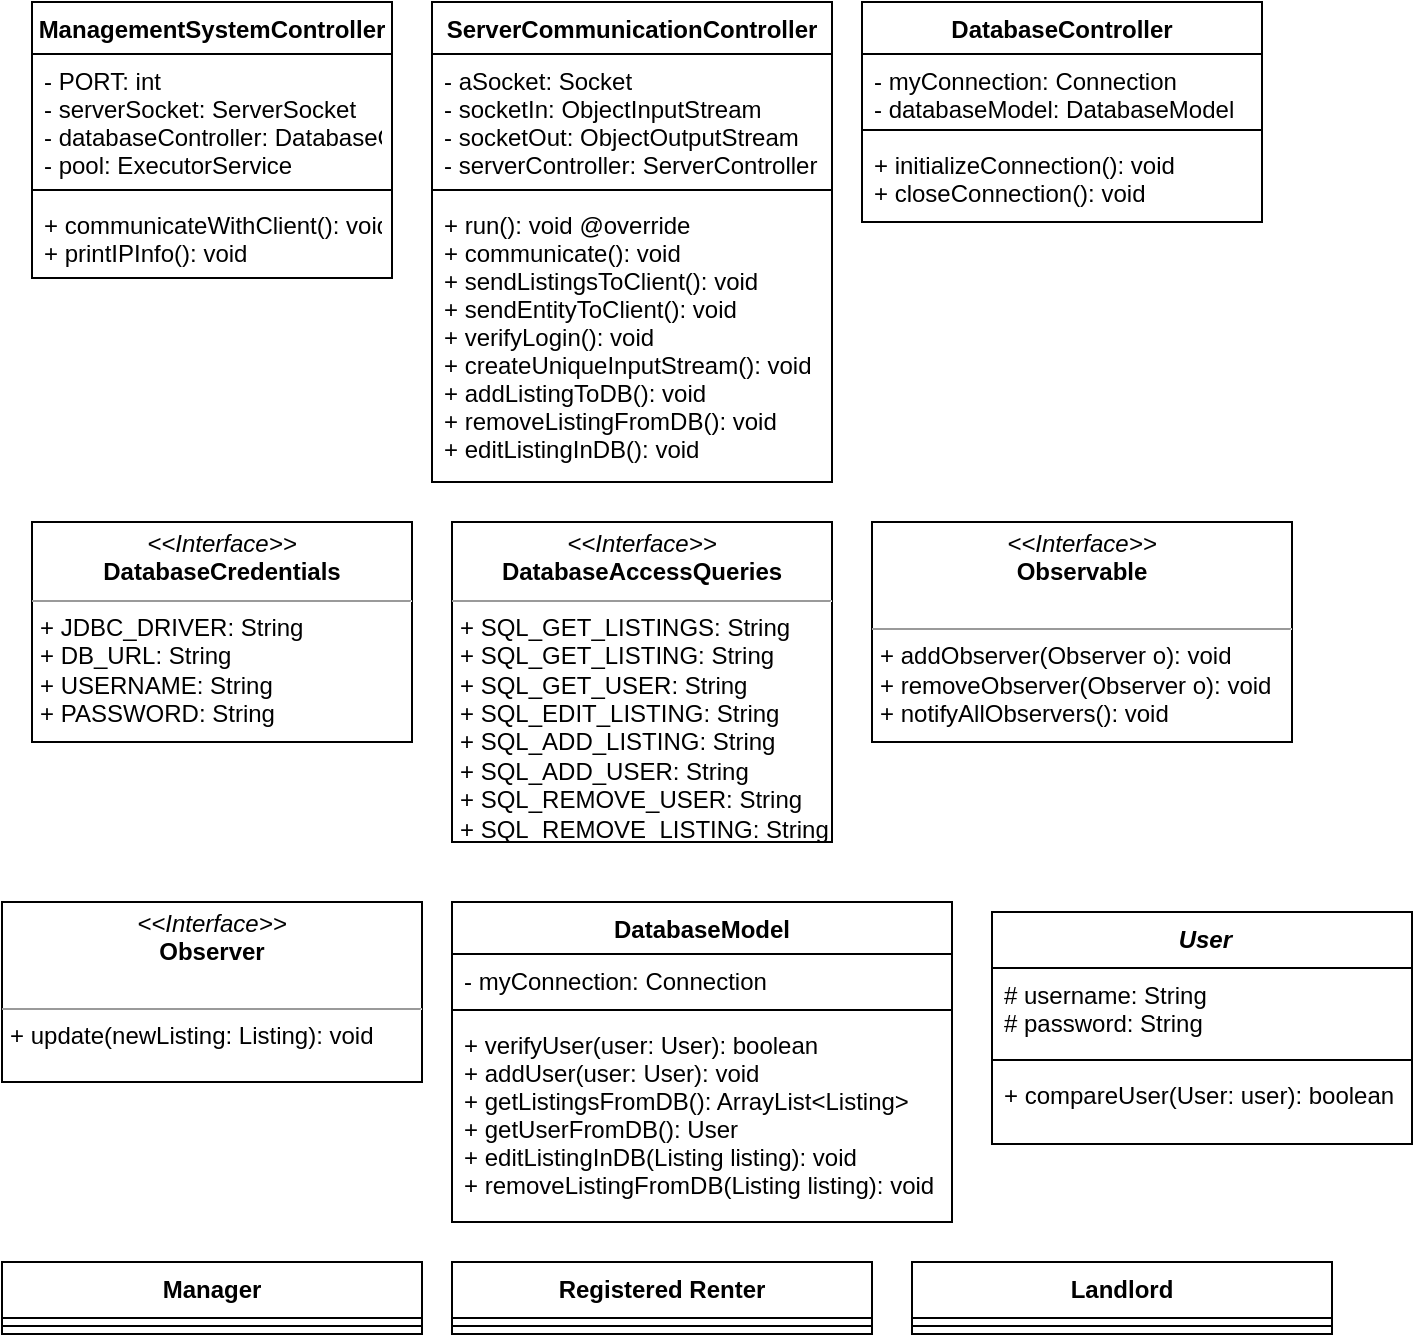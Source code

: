 <mxfile version="12.1.7" type="device" pages="2"><diagram id="ZjLMjwhQhprOJJlXnd0U" name="Server"><mxGraphModel dx="932" dy="666" grid="1" gridSize="10" guides="1" tooltips="1" connect="1" arrows="1" fold="1" page="1" pageScale="1" pageWidth="850" pageHeight="1100" math="0" shadow="0"><root><mxCell id="0"/><mxCell id="1" parent="0"/><mxCell id="1VRSqPTS7MDzM6fTv4VK-1" value="ManagementSystemController" style="swimlane;fontStyle=1;align=center;verticalAlign=top;childLayout=stackLayout;horizontal=1;startSize=26;horizontalStack=0;resizeParent=1;resizeParentMax=0;resizeLast=0;collapsible=1;marginBottom=0;" vertex="1" parent="1"><mxGeometry x="50" y="70" width="180" height="138" as="geometry"/></mxCell><mxCell id="1VRSqPTS7MDzM6fTv4VK-2" value="- PORT: int&#10;- serverSocket: ServerSocket&#10;- databaseController: DatabaseController&#10;- pool: ExecutorService" style="text;strokeColor=none;fillColor=none;align=left;verticalAlign=top;spacingLeft=4;spacingRight=4;overflow=hidden;rotatable=0;points=[[0,0.5],[1,0.5]];portConstraint=eastwest;" vertex="1" parent="1VRSqPTS7MDzM6fTv4VK-1"><mxGeometry y="26" width="180" height="64" as="geometry"/></mxCell><mxCell id="1VRSqPTS7MDzM6fTv4VK-3" value="" style="line;strokeWidth=1;fillColor=none;align=left;verticalAlign=middle;spacingTop=-1;spacingLeft=3;spacingRight=3;rotatable=0;labelPosition=right;points=[];portConstraint=eastwest;" vertex="1" parent="1VRSqPTS7MDzM6fTv4VK-1"><mxGeometry y="90" width="180" height="8" as="geometry"/></mxCell><mxCell id="1VRSqPTS7MDzM6fTv4VK-4" value="+ communicateWithClient(): void&#10;+ printIPInfo(): void" style="text;strokeColor=none;fillColor=none;align=left;verticalAlign=top;spacingLeft=4;spacingRight=4;overflow=hidden;rotatable=0;points=[[0,0.5],[1,0.5]];portConstraint=eastwest;" vertex="1" parent="1VRSqPTS7MDzM6fTv4VK-1"><mxGeometry y="98" width="180" height="40" as="geometry"/></mxCell><mxCell id="1VRSqPTS7MDzM6fTv4VK-5" value="ServerCommunicationController" style="swimlane;fontStyle=1;align=center;verticalAlign=top;childLayout=stackLayout;horizontal=1;startSize=26;horizontalStack=0;resizeParent=1;resizeParentMax=0;resizeLast=0;collapsible=1;marginBottom=0;" vertex="1" parent="1"><mxGeometry x="250" y="70" width="200" height="240" as="geometry"/></mxCell><mxCell id="1VRSqPTS7MDzM6fTv4VK-6" value="- aSocket: Socket&#10;- socketIn: ObjectInputStream&#10;- socketOut: ObjectOutputStream&#10;- serverController: ServerController" style="text;strokeColor=none;fillColor=none;align=left;verticalAlign=top;spacingLeft=4;spacingRight=4;overflow=hidden;rotatable=0;points=[[0,0.5],[1,0.5]];portConstraint=eastwest;" vertex="1" parent="1VRSqPTS7MDzM6fTv4VK-5"><mxGeometry y="26" width="200" height="64" as="geometry"/></mxCell><mxCell id="1VRSqPTS7MDzM6fTv4VK-7" value="" style="line;strokeWidth=1;fillColor=none;align=left;verticalAlign=middle;spacingTop=-1;spacingLeft=3;spacingRight=3;rotatable=0;labelPosition=right;points=[];portConstraint=eastwest;" vertex="1" parent="1VRSqPTS7MDzM6fTv4VK-5"><mxGeometry y="90" width="200" height="8" as="geometry"/></mxCell><mxCell id="1VRSqPTS7MDzM6fTv4VK-8" value="+ run(): void @override&#10;+ communicate(): void&#10;+ sendListingsToClient(): void&#10;+ sendEntityToClient(): void&#10;+ verifyLogin(): void&#10;+ createUniqueInputStream(): void&#10;+ addListingToDB(): void&#10;+ removeListingFromDB(): void&#10;+ editListingInDB(): void&#10;" style="text;strokeColor=none;fillColor=none;align=left;verticalAlign=top;spacingLeft=4;spacingRight=4;overflow=hidden;rotatable=0;points=[[0,0.5],[1,0.5]];portConstraint=eastwest;" vertex="1" parent="1VRSqPTS7MDzM6fTv4VK-5"><mxGeometry y="98" width="200" height="142" as="geometry"/></mxCell><mxCell id="1VRSqPTS7MDzM6fTv4VK-9" value="DatabaseController" style="swimlane;fontStyle=1;align=center;verticalAlign=top;childLayout=stackLayout;horizontal=1;startSize=26;horizontalStack=0;resizeParent=1;resizeParentMax=0;resizeLast=0;collapsible=1;marginBottom=0;" vertex="1" parent="1"><mxGeometry x="465" y="70" width="200" height="110" as="geometry"/></mxCell><mxCell id="1VRSqPTS7MDzM6fTv4VK-10" value="- myConnection: Connection&#10;- databaseModel: DatabaseModel" style="text;strokeColor=none;fillColor=none;align=left;verticalAlign=top;spacingLeft=4;spacingRight=4;overflow=hidden;rotatable=0;points=[[0,0.5],[1,0.5]];portConstraint=eastwest;" vertex="1" parent="1VRSqPTS7MDzM6fTv4VK-9"><mxGeometry y="26" width="200" height="34" as="geometry"/></mxCell><mxCell id="1VRSqPTS7MDzM6fTv4VK-11" value="" style="line;strokeWidth=1;fillColor=none;align=left;verticalAlign=middle;spacingTop=-1;spacingLeft=3;spacingRight=3;rotatable=0;labelPosition=right;points=[];portConstraint=eastwest;" vertex="1" parent="1VRSqPTS7MDzM6fTv4VK-9"><mxGeometry y="60" width="200" height="8" as="geometry"/></mxCell><mxCell id="1VRSqPTS7MDzM6fTv4VK-12" value="+ initializeConnection(): void&#10;+ closeConnection(): void&#10;" style="text;strokeColor=none;fillColor=none;align=left;verticalAlign=top;spacingLeft=4;spacingRight=4;overflow=hidden;rotatable=0;points=[[0,0.5],[1,0.5]];portConstraint=eastwest;" vertex="1" parent="1VRSqPTS7MDzM6fTv4VK-9"><mxGeometry y="68" width="200" height="42" as="geometry"/></mxCell><mxCell id="1VRSqPTS7MDzM6fTv4VK-17" value="&lt;p style=&quot;margin: 0px ; margin-top: 4px ; text-align: center&quot;&gt;&lt;i&gt;&amp;lt;&amp;lt;Interface&amp;gt;&amp;gt;&lt;/i&gt;&lt;br&gt;&lt;b&gt;DatabaseCredentials&lt;/b&gt;&lt;/p&gt;&lt;hr size=&quot;1&quot;&gt;&lt;p style=&quot;margin: 0px ; margin-left: 4px&quot;&gt;+ JDBC_DRIVER: String&lt;/p&gt;&lt;p style=&quot;margin: 0px ; margin-left: 4px&quot;&gt;+ DB_URL: String&lt;/p&gt;&lt;p style=&quot;margin: 0px ; margin-left: 4px&quot;&gt;+ USERNAME: String&lt;/p&gt;&lt;p style=&quot;margin: 0px ; margin-left: 4px&quot;&gt;+ PASSWORD: String&lt;/p&gt;" style="verticalAlign=top;align=left;overflow=fill;fontSize=12;fontFamily=Helvetica;html=1;" vertex="1" parent="1"><mxGeometry x="50" y="330" width="190" height="110" as="geometry"/></mxCell><mxCell id="1VRSqPTS7MDzM6fTv4VK-18" value="&lt;p style=&quot;margin: 0px ; margin-top: 4px ; text-align: center&quot;&gt;&lt;i&gt;&amp;lt;&amp;lt;Interface&amp;gt;&amp;gt;&lt;/i&gt;&lt;br&gt;&lt;b&gt;DatabaseAccessQueries&lt;/b&gt;&lt;/p&gt;&lt;hr size=&quot;1&quot;&gt;&lt;p style=&quot;margin: 0px ; margin-left: 4px&quot;&gt;+ SQL_GET_LISTINGS: String&lt;/p&gt;&lt;p style=&quot;margin: 0px ; margin-left: 4px&quot;&gt;+ SQL_GET_LISTING: String&lt;/p&gt;&lt;p style=&quot;margin: 0px ; margin-left: 4px&quot;&gt;+ SQL_GET_USER: String&lt;/p&gt;&lt;p style=&quot;margin: 0px ; margin-left: 4px&quot;&gt;+ SQL_EDIT_LISTING: String&lt;/p&gt;&lt;p style=&quot;margin: 0px ; margin-left: 4px&quot;&gt;+ SQL_ADD_LISTING: String&lt;/p&gt;&lt;p style=&quot;margin: 0px ; margin-left: 4px&quot;&gt;+ SQL_ADD_USER: String&lt;/p&gt;&lt;p style=&quot;margin: 0px ; margin-left: 4px&quot;&gt;+ SQL_REMOVE_USER: String&lt;/p&gt;&lt;p style=&quot;margin: 0px ; margin-left: 4px&quot;&gt;+ SQL_REMOVE_LISTING: String&lt;/p&gt;" style="verticalAlign=top;align=left;overflow=fill;fontSize=12;fontFamily=Helvetica;html=1;" vertex="1" parent="1"><mxGeometry x="260" y="330" width="190" height="160" as="geometry"/></mxCell><mxCell id="1VRSqPTS7MDzM6fTv4VK-20" value="&lt;p style=&quot;margin: 0px ; margin-top: 4px ; text-align: center&quot;&gt;&lt;i&gt;&amp;lt;&amp;lt;Interface&amp;gt;&amp;gt;&lt;/i&gt;&lt;br&gt;&lt;b&gt;Observable&lt;/b&gt;&lt;/p&gt;&lt;p style=&quot;margin: 0px ; margin-left: 4px&quot;&gt;&lt;br&gt;&lt;/p&gt;&lt;hr size=&quot;1&quot;&gt;&lt;p style=&quot;margin: 0px ; margin-left: 4px&quot;&gt;+ addObserver(Observer o): void&lt;/p&gt;&lt;p style=&quot;margin: 0px ; margin-left: 4px&quot;&gt;+ removeObserver(Observer o): void&lt;/p&gt;&lt;p style=&quot;margin: 0px ; margin-left: 4px&quot;&gt;+ notifyAllObservers(): void&lt;/p&gt;" style="verticalAlign=top;align=left;overflow=fill;fontSize=12;fontFamily=Helvetica;html=1;" vertex="1" parent="1"><mxGeometry x="470" y="330" width="210" height="110" as="geometry"/></mxCell><mxCell id="1VRSqPTS7MDzM6fTv4VK-21" value="&lt;p style=&quot;margin: 0px ; margin-top: 4px ; text-align: center&quot;&gt;&lt;i&gt;&amp;lt;&amp;lt;Interface&amp;gt;&amp;gt;&lt;/i&gt;&lt;br&gt;&lt;b&gt;Observer&lt;/b&gt;&lt;/p&gt;&lt;p style=&quot;margin: 0px ; margin-left: 4px&quot;&gt;&lt;br&gt;&lt;/p&gt;&lt;hr size=&quot;1&quot;&gt;&lt;p style=&quot;margin: 0px ; margin-left: 4px&quot;&gt;+ update(newListing: Listing): void&lt;/p&gt;" style="verticalAlign=top;align=left;overflow=fill;fontSize=12;fontFamily=Helvetica;html=1;" vertex="1" parent="1"><mxGeometry x="35" y="520" width="210" height="90" as="geometry"/></mxCell><mxCell id="1VRSqPTS7MDzM6fTv4VK-22" value="DatabaseModel" style="swimlane;fontStyle=1;align=center;verticalAlign=top;childLayout=stackLayout;horizontal=1;startSize=26;horizontalStack=0;resizeParent=1;resizeParentMax=0;resizeLast=0;collapsible=1;marginBottom=0;" vertex="1" parent="1"><mxGeometry x="260" y="520" width="250" height="160" as="geometry"/></mxCell><mxCell id="1VRSqPTS7MDzM6fTv4VK-23" value="- myConnection: Connection" style="text;strokeColor=none;fillColor=none;align=left;verticalAlign=top;spacingLeft=4;spacingRight=4;overflow=hidden;rotatable=0;points=[[0,0.5],[1,0.5]];portConstraint=eastwest;" vertex="1" parent="1VRSqPTS7MDzM6fTv4VK-22"><mxGeometry y="26" width="250" height="24" as="geometry"/></mxCell><mxCell id="1VRSqPTS7MDzM6fTv4VK-24" value="" style="line;strokeWidth=1;fillColor=none;align=left;verticalAlign=middle;spacingTop=-1;spacingLeft=3;spacingRight=3;rotatable=0;labelPosition=right;points=[];portConstraint=eastwest;" vertex="1" parent="1VRSqPTS7MDzM6fTv4VK-22"><mxGeometry y="50" width="250" height="8" as="geometry"/></mxCell><mxCell id="1VRSqPTS7MDzM6fTv4VK-25" value="+ verifyUser(user: User): boolean&#10;+ addUser(user: User): void&#10;+ getListingsFromDB(): ArrayList&lt;Listing&gt;&#10;+ getUserFromDB(): User&#10;+ editListingInDB(Listing listing): void&#10;+ removeListingFromDB(Listing listing): void&#10;" style="text;strokeColor=none;fillColor=none;align=left;verticalAlign=top;spacingLeft=4;spacingRight=4;overflow=hidden;rotatable=0;points=[[0,0.5],[1,0.5]];portConstraint=eastwest;" vertex="1" parent="1VRSqPTS7MDzM6fTv4VK-22"><mxGeometry y="58" width="250" height="102" as="geometry"/></mxCell><mxCell id="1VRSqPTS7MDzM6fTv4VK-30" value=" User" style="swimlane;fontStyle=3;align=center;verticalAlign=top;childLayout=stackLayout;horizontal=1;startSize=28;horizontalStack=0;resizeParent=1;resizeParentMax=0;resizeLast=0;collapsible=1;marginBottom=0;shadow=0;comic=0;noLabel=0;autosize=1;" vertex="1" parent="1"><mxGeometry x="530" y="525" width="210" height="116" as="geometry"><mxRectangle x="530" y="525" width="60" height="26" as="alternateBounds"/></mxGeometry></mxCell><mxCell id="1VRSqPTS7MDzM6fTv4VK-31" value="# username: String&#10;# password: String" style="text;strokeColor=none;fillColor=none;align=left;verticalAlign=top;spacingLeft=4;spacingRight=4;overflow=hidden;rotatable=0;points=[[0,0.5],[1,0.5]];portConstraint=eastwest;" vertex="1" parent="1VRSqPTS7MDzM6fTv4VK-30"><mxGeometry y="28" width="210" height="42" as="geometry"/></mxCell><mxCell id="1VRSqPTS7MDzM6fTv4VK-32" value="" style="line;strokeWidth=1;fillColor=none;align=left;verticalAlign=middle;spacingTop=-1;spacingLeft=3;spacingRight=3;rotatable=0;labelPosition=right;points=[];portConstraint=eastwest;" vertex="1" parent="1VRSqPTS7MDzM6fTv4VK-30"><mxGeometry y="70" width="210" height="8" as="geometry"/></mxCell><mxCell id="1VRSqPTS7MDzM6fTv4VK-33" value="+ compareUser(User: user): boolean" style="text;strokeColor=none;fillColor=none;align=left;verticalAlign=top;spacingLeft=4;spacingRight=4;overflow=hidden;rotatable=0;points=[[0,0.5],[1,0.5]];portConstraint=eastwest;" vertex="1" parent="1VRSqPTS7MDzM6fTv4VK-30"><mxGeometry y="78" width="210" height="38" as="geometry"/></mxCell><mxCell id="1VRSqPTS7MDzM6fTv4VK-38" value="Registered Renter" style="swimlane;fontStyle=1;align=center;verticalAlign=top;childLayout=stackLayout;horizontal=1;startSize=28;horizontalStack=0;resizeParent=1;resizeParentMax=0;resizeLast=0;collapsible=1;marginBottom=0;shadow=0;comic=0;noLabel=0;autosize=1;" vertex="1" parent="1"><mxGeometry x="260" y="700" width="210" height="36" as="geometry"><mxRectangle x="530" y="525" width="60" height="26" as="alternateBounds"/></mxGeometry></mxCell><mxCell id="1VRSqPTS7MDzM6fTv4VK-39" value="" style="line;strokeWidth=1;fillColor=none;align=left;verticalAlign=middle;spacingTop=-1;spacingLeft=3;spacingRight=3;rotatable=0;labelPosition=right;points=[];portConstraint=eastwest;" vertex="1" parent="1VRSqPTS7MDzM6fTv4VK-38"><mxGeometry y="28" width="210" height="8" as="geometry"/></mxCell><mxCell id="1VRSqPTS7MDzM6fTv4VK-42" value="Landlord" style="swimlane;fontStyle=1;align=center;verticalAlign=top;childLayout=stackLayout;horizontal=1;startSize=28;horizontalStack=0;resizeParent=1;resizeParentMax=0;resizeLast=0;collapsible=1;marginBottom=0;shadow=0;comic=0;noLabel=0;autosize=1;" vertex="1" parent="1"><mxGeometry x="490" y="700" width="210" height="36" as="geometry"><mxRectangle x="530" y="525" width="60" height="26" as="alternateBounds"/></mxGeometry></mxCell><mxCell id="1VRSqPTS7MDzM6fTv4VK-43" value="" style="line;strokeWidth=1;fillColor=none;align=left;verticalAlign=middle;spacingTop=-1;spacingLeft=3;spacingRight=3;rotatable=0;labelPosition=right;points=[];portConstraint=eastwest;" vertex="1" parent="1VRSqPTS7MDzM6fTv4VK-42"><mxGeometry y="28" width="210" height="8" as="geometry"/></mxCell><mxCell id="1VRSqPTS7MDzM6fTv4VK-45" value="Manager" style="swimlane;fontStyle=1;align=center;verticalAlign=top;childLayout=stackLayout;horizontal=1;startSize=28;horizontalStack=0;resizeParent=1;resizeParentMax=0;resizeLast=0;collapsible=1;marginBottom=0;shadow=0;comic=0;noLabel=0;autosize=1;" vertex="1" parent="1"><mxGeometry x="35" y="700" width="210" height="36" as="geometry"><mxRectangle x="530" y="525" width="60" height="26" as="alternateBounds"/></mxGeometry></mxCell><mxCell id="1VRSqPTS7MDzM6fTv4VK-46" value="" style="line;strokeWidth=1;fillColor=none;align=left;verticalAlign=middle;spacingTop=-1;spacingLeft=3;spacingRight=3;rotatable=0;labelPosition=right;points=[];portConstraint=eastwest;" vertex="1" parent="1VRSqPTS7MDzM6fTv4VK-45"><mxGeometry y="28" width="210" height="8" as="geometry"/></mxCell></root></mxGraphModel></diagram><diagram id="3SUpSqxtFr_uW6Sz9uFa" name="Client"><mxGraphModel dx="932" dy="666" grid="1" gridSize="10" guides="1" tooltips="1" connect="1" arrows="1" fold="1" page="1" pageScale="1" pageWidth="850" pageHeight="1100" math="0" shadow="0"><root><mxCell id="Jm9Ah27cHykwQWeEHrTl-0"/><mxCell id="Jm9Ah27cHykwQWeEHrTl-1" parent="Jm9Ah27cHykwQWeEHrTl-0"/><mxCell id="Jm9Ah27cHykwQWeEHrTl-2" value="ClientCommunicationController" style="swimlane;fontStyle=1;align=center;verticalAlign=top;childLayout=stackLayout;horizontal=1;startSize=26;horizontalStack=0;resizeParent=1;resizeParentMax=0;resizeLast=0;collapsible=1;marginBottom=0;shadow=0;comic=0;" vertex="1" parent="Jm9Ah27cHykwQWeEHrTl-1"><mxGeometry x="70" y="50" width="200" height="280" as="geometry"/></mxCell><mxCell id="Jm9Ah27cHykwQWeEHrTl-3" value="- socketOut: ObjectOutputStream&#10;- aSocket: Socket&#10;- socketIn: ObjectInputStream&#10;- loginController: Controller&#10;- emailController: Controller&#10;- mainController: Controller&#10;- searchListingController: Controller&#10;- listingsController: Controller&#10;- createListingController: Controller" style="text;strokeColor=none;fillColor=none;align=left;verticalAlign=top;spacingLeft=4;spacingRight=4;overflow=hidden;rotatable=0;points=[[0,0.5],[1,0.5]];portConstraint=eastwest;" vertex="1" parent="Jm9Ah27cHykwQWeEHrTl-2"><mxGeometry y="26" width="200" height="144" as="geometry"/></mxCell><mxCell id="Jm9Ah27cHykwQWeEHrTl-4" value="" style="line;strokeWidth=1;fillColor=none;align=left;verticalAlign=middle;spacingTop=-1;spacingLeft=3;spacingRight=3;rotatable=0;labelPosition=right;points=[];portConstraint=eastwest;" vertex="1" parent="Jm9Ah27cHykwQWeEHrTl-2"><mxGeometry y="170" width="200" height="8" as="geometry"/></mxCell><mxCell id="Jm9Ah27cHykwQWeEHrTl-5" value="+ main(args: String[]): void&#10;+ showMainWindow(): void&#10;+ showEmailView(): void&#10;+ showSearchListingView(): void&#10;+ showListingsView(): void&#10;+ showCreateListingView(): void" style="text;strokeColor=none;fillColor=none;align=left;verticalAlign=top;spacingLeft=4;spacingRight=4;overflow=hidden;rotatable=0;points=[[0,0.5],[1,0.5]];portConstraint=eastwest;" vertex="1" parent="Jm9Ah27cHykwQWeEHrTl-2"><mxGeometry y="178" width="200" height="102" as="geometry"/></mxCell><mxCell id="mTyMY5fy8ARRNTaRjfbF-0" value="Controller" style="swimlane;fontStyle=3;align=center;verticalAlign=top;childLayout=stackLayout;horizontal=1;startSize=26;horizontalStack=0;resizeParent=1;resizeParentMax=0;resizeLast=0;collapsible=1;marginBottom=0;shadow=0;comic=0;" vertex="1" parent="Jm9Ah27cHykwQWeEHrTl-1"><mxGeometry x="290" y="50" width="360" height="68" as="geometry"/></mxCell><mxCell id="mTyMY5fy8ARRNTaRjfbF-1" value="# clientCommunicationController: ClientCommunicationController" style="text;strokeColor=none;fillColor=none;align=left;verticalAlign=top;spacingLeft=4;spacingRight=4;overflow=hidden;rotatable=0;points=[[0,0.5],[1,0.5]];portConstraint=eastwest;" vertex="1" parent="mTyMY5fy8ARRNTaRjfbF-0"><mxGeometry y="26" width="360" height="34" as="geometry"/></mxCell><mxCell id="mTyMY5fy8ARRNTaRjfbF-2" value="" style="line;strokeWidth=1;fillColor=none;align=left;verticalAlign=middle;spacingTop=-1;spacingLeft=3;spacingRight=3;rotatable=0;labelPosition=right;points=[];portConstraint=eastwest;" vertex="1" parent="mTyMY5fy8ARRNTaRjfbF-0"><mxGeometry y="60" width="360" height="8" as="geometry"/></mxCell><mxCell id="mTyMY5fy8ARRNTaRjfbF-4" value="LoginController" style="swimlane;fontStyle=1;align=center;verticalAlign=top;childLayout=stackLayout;horizontal=1;startSize=26;horizontalStack=0;resizeParent=1;resizeParentMax=0;resizeLast=0;collapsible=1;marginBottom=0;shadow=0;comic=0;" vertex="1" parent="Jm9Ah27cHykwQWeEHrTl-1"><mxGeometry x="60" y="350" width="200" height="140" as="geometry"/></mxCell><mxCell id="mTyMY5fy8ARRNTaRjfbF-5" value="- loginView: LoginView&#10;- verified: boolean&#10;- user: User" style="text;strokeColor=none;fillColor=none;align=left;verticalAlign=top;spacingLeft=4;spacingRight=4;overflow=hidden;rotatable=0;points=[[0,0.5],[1,0.5]];portConstraint=eastwest;" vertex="1" parent="mTyMY5fy8ARRNTaRjfbF-4"><mxGeometry y="26" width="200" height="64" as="geometry"/></mxCell><mxCell id="mTyMY5fy8ARRNTaRjfbF-6" value="" style="line;strokeWidth=1;fillColor=none;align=left;verticalAlign=middle;spacingTop=-1;spacingLeft=3;spacingRight=3;rotatable=0;labelPosition=right;points=[];portConstraint=eastwest;" vertex="1" parent="mTyMY5fy8ARRNTaRjfbF-4"><mxGeometry y="90" width="200" height="8" as="geometry"/></mxCell><mxCell id="mTyMY5fy8ARRNTaRjfbF-7" value="+ loginListen(): void&#10;+ isVerified(): boolean" style="text;strokeColor=none;fillColor=none;align=left;verticalAlign=top;spacingLeft=4;spacingRight=4;overflow=hidden;rotatable=0;points=[[0,0.5],[1,0.5]];portConstraint=eastwest;" vertex="1" parent="mTyMY5fy8ARRNTaRjfbF-4"><mxGeometry y="98" width="200" height="42" as="geometry"/></mxCell><mxCell id="mTyMY5fy8ARRNTaRjfbF-8" value="EmailController" style="swimlane;fontStyle=1;align=center;verticalAlign=top;childLayout=stackLayout;horizontal=1;startSize=26;horizontalStack=0;resizeParent=1;resizeParentMax=0;resizeLast=0;collapsible=1;marginBottom=0;shadow=0;comic=0;" vertex="1" parent="Jm9Ah27cHykwQWeEHrTl-1"><mxGeometry x="290" y="150" width="200" height="100" as="geometry"/></mxCell><mxCell id="mTyMY5fy8ARRNTaRjfbF-9" value="- emailView: EmailView&#10;" style="text;strokeColor=none;fillColor=none;align=left;verticalAlign=top;spacingLeft=4;spacingRight=4;overflow=hidden;rotatable=0;points=[[0,0.5],[1,0.5]];portConstraint=eastwest;" vertex="1" parent="mTyMY5fy8ARRNTaRjfbF-8"><mxGeometry y="26" width="200" height="34" as="geometry"/></mxCell><mxCell id="mTyMY5fy8ARRNTaRjfbF-10" value="" style="line;strokeWidth=1;fillColor=none;align=left;verticalAlign=middle;spacingTop=-1;spacingLeft=3;spacingRight=3;rotatable=0;labelPosition=right;points=[];portConstraint=eastwest;" vertex="1" parent="mTyMY5fy8ARRNTaRjfbF-8"><mxGeometry y="60" width="200" height="8" as="geometry"/></mxCell><mxCell id="mTyMY5fy8ARRNTaRjfbF-11" value="+ sendEmailListen();" style="text;strokeColor=none;fillColor=none;align=left;verticalAlign=top;spacingLeft=4;spacingRight=4;overflow=hidden;rotatable=0;points=[[0,0.5],[1,0.5]];portConstraint=eastwest;" vertex="1" parent="mTyMY5fy8ARRNTaRjfbF-8"><mxGeometry y="68" width="200" height="32" as="geometry"/></mxCell><mxCell id="mTyMY5fy8ARRNTaRjfbF-12" value="MainController" style="swimlane;fontStyle=1;align=center;verticalAlign=top;childLayout=stackLayout;horizontal=1;startSize=26;horizontalStack=0;resizeParent=1;resizeParentMax=0;resizeLast=0;collapsible=1;marginBottom=0;shadow=0;comic=0;" vertex="1" parent="Jm9Ah27cHykwQWeEHrTl-1"><mxGeometry x="540" y="150" width="200" height="180" as="geometry"/></mxCell><mxCell id="mTyMY5fy8ARRNTaRjfbF-13" value="- mainView: MainView" style="text;strokeColor=none;fillColor=none;align=left;verticalAlign=top;spacingLeft=4;spacingRight=4;overflow=hidden;rotatable=0;points=[[0,0.5],[1,0.5]];portConstraint=eastwest;" vertex="1" parent="mTyMY5fy8ARRNTaRjfbF-12"><mxGeometry y="26" width="200" height="34" as="geometry"/></mxCell><mxCell id="mTyMY5fy8ARRNTaRjfbF-14" value="" style="line;strokeWidth=1;fillColor=none;align=left;verticalAlign=middle;spacingTop=-1;spacingLeft=3;spacingRight=3;rotatable=0;labelPosition=right;points=[];portConstraint=eastwest;" vertex="1" parent="mTyMY5fy8ARRNTaRjfbF-12"><mxGeometry y="60" width="200" height="8" as="geometry"/></mxCell><mxCell id="mTyMY5fy8ARRNTaRjfbF-15" value="+ searchListingListen(): void&#10;+ editListingListen(): void&#10;+ unsubscribeListen(): void&#10;+ createListingListen(): void&#10;+ getPeriodicalReportListen(): void&#10;+ changeFeeListen();&#10;+ viewEntityListen();&#10;" style="text;strokeColor=none;fillColor=none;align=left;verticalAlign=top;spacingLeft=4;spacingRight=4;overflow=hidden;rotatable=0;points=[[0,0.5],[1,0.5]];portConstraint=eastwest;" vertex="1" parent="mTyMY5fy8ARRNTaRjfbF-12"><mxGeometry y="68" width="200" height="112" as="geometry"/></mxCell><mxCell id="mTyMY5fy8ARRNTaRjfbF-16" value="SearchListingController" style="swimlane;fontStyle=1;align=center;verticalAlign=top;childLayout=stackLayout;horizontal=1;startSize=26;horizontalStack=0;resizeParent=1;resizeParentMax=0;resizeLast=0;collapsible=1;marginBottom=0;shadow=0;comic=0;" vertex="1" parent="Jm9Ah27cHykwQWeEHrTl-1"><mxGeometry x="290" y="280" width="230" height="100" as="geometry"/></mxCell><mxCell id="mTyMY5fy8ARRNTaRjfbF-17" value="- searchListingView: SearchListingView" style="text;strokeColor=none;fillColor=none;align=left;verticalAlign=top;spacingLeft=4;spacingRight=4;overflow=hidden;rotatable=0;points=[[0,0.5],[1,0.5]];portConstraint=eastwest;" vertex="1" parent="mTyMY5fy8ARRNTaRjfbF-16"><mxGeometry y="26" width="230" height="34" as="geometry"/></mxCell><mxCell id="mTyMY5fy8ARRNTaRjfbF-18" value="" style="line;strokeWidth=1;fillColor=none;align=left;verticalAlign=middle;spacingTop=-1;spacingLeft=3;spacingRight=3;rotatable=0;labelPosition=right;points=[];portConstraint=eastwest;" vertex="1" parent="mTyMY5fy8ARRNTaRjfbF-16"><mxGeometry y="60" width="230" height="8" as="geometry"/></mxCell><mxCell id="mTyMY5fy8ARRNTaRjfbF-19" value="+ searchListingListen();" style="text;strokeColor=none;fillColor=none;align=left;verticalAlign=top;spacingLeft=4;spacingRight=4;overflow=hidden;rotatable=0;points=[[0,0.5],[1,0.5]];portConstraint=eastwest;" vertex="1" parent="mTyMY5fy8ARRNTaRjfbF-16"><mxGeometry y="68" width="230" height="32" as="geometry"/></mxCell><mxCell id="mTyMY5fy8ARRNTaRjfbF-20" value="ListingsController" style="swimlane;fontStyle=1;align=center;verticalAlign=top;childLayout=stackLayout;horizontal=1;startSize=26;horizontalStack=0;resizeParent=1;resizeParentMax=0;resizeLast=0;collapsible=1;marginBottom=0;shadow=0;comic=0;" vertex="1" parent="Jm9Ah27cHykwQWeEHrTl-1"><mxGeometry x="290" y="390" width="230" height="100" as="geometry"/></mxCell><mxCell id="mTyMY5fy8ARRNTaRjfbF-21" value="- listingsView: ListingsView" style="text;strokeColor=none;fillColor=none;align=left;verticalAlign=top;spacingLeft=4;spacingRight=4;overflow=hidden;rotatable=0;points=[[0,0.5],[1,0.5]];portConstraint=eastwest;" vertex="1" parent="mTyMY5fy8ARRNTaRjfbF-20"><mxGeometry y="26" width="230" height="34" as="geometry"/></mxCell><mxCell id="mTyMY5fy8ARRNTaRjfbF-22" value="" style="line;strokeWidth=1;fillColor=none;align=left;verticalAlign=middle;spacingTop=-1;spacingLeft=3;spacingRight=3;rotatable=0;labelPosition=right;points=[];portConstraint=eastwest;" vertex="1" parent="mTyMY5fy8ARRNTaRjfbF-20"><mxGeometry y="60" width="230" height="8" as="geometry"/></mxCell><mxCell id="mTyMY5fy8ARRNTaRjfbF-23" value="+ selectListingListen();" style="text;strokeColor=none;fillColor=none;align=left;verticalAlign=top;spacingLeft=4;spacingRight=4;overflow=hidden;rotatable=0;points=[[0,0.5],[1,0.5]];portConstraint=eastwest;" vertex="1" parent="mTyMY5fy8ARRNTaRjfbF-20"><mxGeometry y="68" width="230" height="32" as="geometry"/></mxCell><mxCell id="mTyMY5fy8ARRNTaRjfbF-28" value="PeriodicalReportController" style="swimlane;fontStyle=1;align=center;verticalAlign=top;childLayout=stackLayout;horizontal=1;startSize=26;horizontalStack=0;resizeParent=1;resizeParentMax=0;resizeLast=0;collapsible=1;marginBottom=0;shadow=0;comic=0;" vertex="1" parent="Jm9Ah27cHykwQWeEHrTl-1"><mxGeometry x="60" y="510" width="260" height="100" as="geometry"/></mxCell><mxCell id="mTyMY5fy8ARRNTaRjfbF-29" value="- periodicalReportView: PeriodicalReportView" style="text;strokeColor=none;fillColor=none;align=left;verticalAlign=top;spacingLeft=4;spacingRight=4;overflow=hidden;rotatable=0;points=[[0,0.5],[1,0.5]];portConstraint=eastwest;" vertex="1" parent="mTyMY5fy8ARRNTaRjfbF-28"><mxGeometry y="26" width="260" height="34" as="geometry"/></mxCell><mxCell id="mTyMY5fy8ARRNTaRjfbF-30" value="" style="line;strokeWidth=1;fillColor=none;align=left;verticalAlign=middle;spacingTop=-1;spacingLeft=3;spacingRight=3;rotatable=0;labelPosition=right;points=[];portConstraint=eastwest;" vertex="1" parent="mTyMY5fy8ARRNTaRjfbF-28"><mxGeometry y="60" width="260" height="8" as="geometry"/></mxCell><mxCell id="mTyMY5fy8ARRNTaRjfbF-31" value="+ createReportListen();" style="text;strokeColor=none;fillColor=none;align=left;verticalAlign=top;spacingLeft=4;spacingRight=4;overflow=hidden;rotatable=0;points=[[0,0.5],[1,0.5]];portConstraint=eastwest;" vertex="1" parent="mTyMY5fy8ARRNTaRjfbF-28"><mxGeometry y="68" width="260" height="32" as="geometry"/></mxCell><mxCell id="mTyMY5fy8ARRNTaRjfbF-32" value="PeriodicalReport" style="swimlane;fontStyle=1;align=center;verticalAlign=top;childLayout=stackLayout;horizontal=1;startSize=26;horizontalStack=0;resizeParent=1;resizeParentMax=0;resizeLast=0;collapsible=1;marginBottom=0;shadow=0;comic=0;" vertex="1" parent="Jm9Ah27cHykwQWeEHrTl-1"><mxGeometry x="340" y="510" width="260" height="108" as="geometry"/></mxCell><mxCell id="mTyMY5fy8ARRNTaRjfbF-33" value="- numOfHousesListed: int&#10;- numOfHousesRented: int&#10;- numOfActiveListings: int&#10;- listings: ArrayList&lt;Listing&gt;" style="text;strokeColor=none;fillColor=none;align=left;verticalAlign=top;spacingLeft=4;spacingRight=4;overflow=hidden;rotatable=0;points=[[0,0.5],[1,0.5]];portConstraint=eastwest;" vertex="1" parent="mTyMY5fy8ARRNTaRjfbF-32"><mxGeometry y="26" width="260" height="74" as="geometry"/></mxCell><mxCell id="mTyMY5fy8ARRNTaRjfbF-34" value="" style="line;strokeWidth=1;fillColor=none;align=left;verticalAlign=middle;spacingTop=-1;spacingLeft=3;spacingRight=3;rotatable=0;labelPosition=right;points=[];portConstraint=eastwest;" vertex="1" parent="mTyMY5fy8ARRNTaRjfbF-32"><mxGeometry y="100" width="260" height="8" as="geometry"/></mxCell><mxCell id="mTyMY5fy8ARRNTaRjfbF-41" value="EmailView" style="swimlane;fontStyle=1;align=center;verticalAlign=top;childLayout=stackLayout;horizontal=1;startSize=26;horizontalStack=0;resizeParent=1;resizeParentMax=0;resizeLast=0;collapsible=1;marginBottom=0;shadow=0;comic=0;" vertex="1" parent="Jm9Ah27cHykwQWeEHrTl-1"><mxGeometry x="50" y="630" width="260" height="110" as="geometry"/></mxCell><mxCell id="mTyMY5fy8ARRNTaRjfbF-42" value="- components: Components" style="text;strokeColor=none;fillColor=none;align=left;verticalAlign=top;spacingLeft=4;spacingRight=4;overflow=hidden;rotatable=0;points=[[0,0.5],[1,0.5]];portConstraint=eastwest;" vertex="1" parent="mTyMY5fy8ARRNTaRjfbF-41"><mxGeometry y="26" width="260" height="34" as="geometry"/></mxCell><mxCell id="mTyMY5fy8ARRNTaRjfbF-43" value="" style="line;strokeWidth=1;fillColor=none;align=left;verticalAlign=middle;spacingTop=-1;spacingLeft=3;spacingRight=3;rotatable=0;labelPosition=right;points=[];portConstraint=eastwest;" vertex="1" parent="mTyMY5fy8ARRNTaRjfbF-41"><mxGeometry y="60" width="260" height="8" as="geometry"/></mxCell><mxCell id="mTyMY5fy8ARRNTaRjfbF-44" value="+ display(): void&#10;+ hide(): void" style="text;strokeColor=none;fillColor=none;align=left;verticalAlign=top;spacingLeft=4;spacingRight=4;overflow=hidden;rotatable=0;points=[[0,0.5],[1,0.5]];portConstraint=eastwest;" vertex="1" parent="mTyMY5fy8ARRNTaRjfbF-41"><mxGeometry y="68" width="260" height="42" as="geometry"/></mxCell><mxCell id="mTyMY5fy8ARRNTaRjfbF-45" value="SearchListingView" style="swimlane;fontStyle=1;align=center;verticalAlign=top;childLayout=stackLayout;horizontal=1;startSize=26;horizontalStack=0;resizeParent=1;resizeParentMax=0;resizeLast=0;collapsible=1;marginBottom=0;shadow=0;comic=0;" vertex="1" parent="Jm9Ah27cHykwQWeEHrTl-1"><mxGeometry x="320" y="630" width="260" height="110" as="geometry"/></mxCell><mxCell id="mTyMY5fy8ARRNTaRjfbF-46" value="- components: Components" style="text;strokeColor=none;fillColor=none;align=left;verticalAlign=top;spacingLeft=4;spacingRight=4;overflow=hidden;rotatable=0;points=[[0,0.5],[1,0.5]];portConstraint=eastwest;" vertex="1" parent="mTyMY5fy8ARRNTaRjfbF-45"><mxGeometry y="26" width="260" height="34" as="geometry"/></mxCell><mxCell id="mTyMY5fy8ARRNTaRjfbF-47" value="" style="line;strokeWidth=1;fillColor=none;align=left;verticalAlign=middle;spacingTop=-1;spacingLeft=3;spacingRight=3;rotatable=0;labelPosition=right;points=[];portConstraint=eastwest;" vertex="1" parent="mTyMY5fy8ARRNTaRjfbF-45"><mxGeometry y="60" width="260" height="8" as="geometry"/></mxCell><mxCell id="mTyMY5fy8ARRNTaRjfbF-48" value="+ display(): void&#10;+ hide(): void" style="text;strokeColor=none;fillColor=none;align=left;verticalAlign=top;spacingLeft=4;spacingRight=4;overflow=hidden;rotatable=0;points=[[0,0.5],[1,0.5]];portConstraint=eastwest;" vertex="1" parent="mTyMY5fy8ARRNTaRjfbF-45"><mxGeometry y="68" width="260" height="42" as="geometry"/></mxCell><mxCell id="mTyMY5fy8ARRNTaRjfbF-49" value="CreateListingView" style="swimlane;fontStyle=1;align=center;verticalAlign=top;childLayout=stackLayout;horizontal=1;startSize=26;horizontalStack=0;resizeParent=1;resizeParentMax=0;resizeLast=0;collapsible=1;marginBottom=0;shadow=0;comic=0;" vertex="1" parent="Jm9Ah27cHykwQWeEHrTl-1"><mxGeometry x="600" y="630" width="200" height="110" as="geometry"/></mxCell><mxCell id="mTyMY5fy8ARRNTaRjfbF-50" value="- components: Components" style="text;strokeColor=none;fillColor=none;align=left;verticalAlign=top;spacingLeft=4;spacingRight=4;overflow=hidden;rotatable=0;points=[[0,0.5],[1,0.5]];portConstraint=eastwest;" vertex="1" parent="mTyMY5fy8ARRNTaRjfbF-49"><mxGeometry y="26" width="200" height="34" as="geometry"/></mxCell><mxCell id="mTyMY5fy8ARRNTaRjfbF-51" value="" style="line;strokeWidth=1;fillColor=none;align=left;verticalAlign=middle;spacingTop=-1;spacingLeft=3;spacingRight=3;rotatable=0;labelPosition=right;points=[];portConstraint=eastwest;" vertex="1" parent="mTyMY5fy8ARRNTaRjfbF-49"><mxGeometry y="60" width="200" height="8" as="geometry"/></mxCell><mxCell id="mTyMY5fy8ARRNTaRjfbF-52" value="+ display(): void&#10;+ hide(): void" style="text;strokeColor=none;fillColor=none;align=left;verticalAlign=top;spacingLeft=4;spacingRight=4;overflow=hidden;rotatable=0;points=[[0,0.5],[1,0.5]];portConstraint=eastwest;" vertex="1" parent="mTyMY5fy8ARRNTaRjfbF-49"><mxGeometry y="68" width="200" height="42" as="geometry"/></mxCell><mxCell id="mTyMY5fy8ARRNTaRjfbF-53" value="ListingsView" style="swimlane;fontStyle=1;align=center;verticalAlign=top;childLayout=stackLayout;horizontal=1;startSize=26;horizontalStack=0;resizeParent=1;resizeParentMax=0;resizeLast=0;collapsible=1;marginBottom=0;shadow=0;comic=0;" vertex="1" parent="Jm9Ah27cHykwQWeEHrTl-1"><mxGeometry x="620" y="505" width="200" height="110" as="geometry"/></mxCell><mxCell id="mTyMY5fy8ARRNTaRjfbF-54" value="- components: Components" style="text;strokeColor=none;fillColor=none;align=left;verticalAlign=top;spacingLeft=4;spacingRight=4;overflow=hidden;rotatable=0;points=[[0,0.5],[1,0.5]];portConstraint=eastwest;" vertex="1" parent="mTyMY5fy8ARRNTaRjfbF-53"><mxGeometry y="26" width="200" height="34" as="geometry"/></mxCell><mxCell id="mTyMY5fy8ARRNTaRjfbF-55" value="" style="line;strokeWidth=1;fillColor=none;align=left;verticalAlign=middle;spacingTop=-1;spacingLeft=3;spacingRight=3;rotatable=0;labelPosition=right;points=[];portConstraint=eastwest;" vertex="1" parent="mTyMY5fy8ARRNTaRjfbF-53"><mxGeometry y="60" width="200" height="8" as="geometry"/></mxCell><mxCell id="mTyMY5fy8ARRNTaRjfbF-56" value="+ display(): void&#10;+ hide(): void" style="text;strokeColor=none;fillColor=none;align=left;verticalAlign=top;spacingLeft=4;spacingRight=4;overflow=hidden;rotatable=0;points=[[0,0.5],[1,0.5]];portConstraint=eastwest;" vertex="1" parent="mTyMY5fy8ARRNTaRjfbF-53"><mxGeometry y="68" width="200" height="42" as="geometry"/></mxCell><mxCell id="mTyMY5fy8ARRNTaRjfbF-57" value="PeriodicalReportView" style="swimlane;fontStyle=1;align=center;verticalAlign=top;childLayout=stackLayout;horizontal=1;startSize=26;horizontalStack=0;resizeParent=1;resizeParentMax=0;resizeLast=0;collapsible=1;marginBottom=0;shadow=0;comic=0;" vertex="1" parent="Jm9Ah27cHykwQWeEHrTl-1"><mxGeometry x="560" y="365" width="200" height="110" as="geometry"/></mxCell><mxCell id="mTyMY5fy8ARRNTaRjfbF-58" value="- components: Components" style="text;strokeColor=none;fillColor=none;align=left;verticalAlign=top;spacingLeft=4;spacingRight=4;overflow=hidden;rotatable=0;points=[[0,0.5],[1,0.5]];portConstraint=eastwest;" vertex="1" parent="mTyMY5fy8ARRNTaRjfbF-57"><mxGeometry y="26" width="200" height="34" as="geometry"/></mxCell><mxCell id="mTyMY5fy8ARRNTaRjfbF-59" value="" style="line;strokeWidth=1;fillColor=none;align=left;verticalAlign=middle;spacingTop=-1;spacingLeft=3;spacingRight=3;rotatable=0;labelPosition=right;points=[];portConstraint=eastwest;" vertex="1" parent="mTyMY5fy8ARRNTaRjfbF-57"><mxGeometry y="60" width="200" height="8" as="geometry"/></mxCell><mxCell id="mTyMY5fy8ARRNTaRjfbF-60" value="+ display(): void&#10;+ hide(): void" style="text;strokeColor=none;fillColor=none;align=left;verticalAlign=top;spacingLeft=4;spacingRight=4;overflow=hidden;rotatable=0;points=[[0,0.5],[1,0.5]];portConstraint=eastwest;" vertex="1" parent="mTyMY5fy8ARRNTaRjfbF-57"><mxGeometry y="68" width="200" height="42" as="geometry"/></mxCell></root></mxGraphModel></diagram></mxfile>